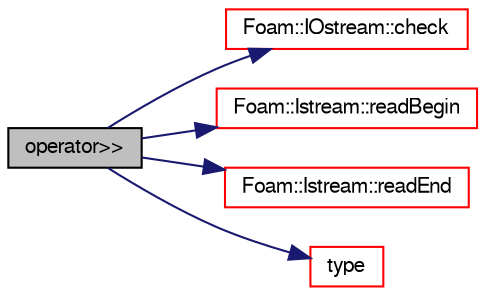 digraph "operator&gt;&gt;"
{
  bgcolor="transparent";
  edge [fontname="FreeSans",fontsize="10",labelfontname="FreeSans",labelfontsize="10"];
  node [fontname="FreeSans",fontsize="10",shape=record];
  rankdir="LR";
  Node8316 [label="operator\>\>",height=0.2,width=0.4,color="black", fillcolor="grey75", style="filled", fontcolor="black"];
  Node8316 -> Node8317 [color="midnightblue",fontsize="10",style="solid",fontname="FreeSans"];
  Node8317 [label="Foam::IOstream::check",height=0.2,width=0.4,color="red",URL="$a26226.html#a367eb3425fc4e8270e2aa961df8ac8a5",tooltip="Check IOstream status for given operation. "];
  Node8316 -> Node8366 [color="midnightblue",fontsize="10",style="solid",fontname="FreeSans"];
  Node8366 [label="Foam::Istream::readBegin",height=0.2,width=0.4,color="red",URL="$a26234.html#a0f770b511770a752d65282976e8a8078"];
  Node8316 -> Node8371 [color="midnightblue",fontsize="10",style="solid",fontname="FreeSans"];
  Node8371 [label="Foam::Istream::readEnd",height=0.2,width=0.4,color="red",URL="$a26234.html#a092d231ce97840ca80cad9b0e98acbb8"];
  Node8316 -> Node8372 [color="midnightblue",fontsize="10",style="solid",fontname="FreeSans"];
  Node8372 [label="type",height=0.2,width=0.4,color="red",URL="$a21124.html#aec48583af672626378f501eb9fc32cd1",tooltip="Return the file type: DIRECTORY or FILE. "];
}
